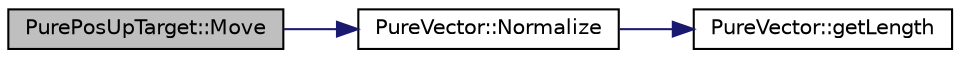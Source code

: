 digraph "PurePosUpTarget::Move"
{
 // LATEX_PDF_SIZE
  edge [fontname="Helvetica",fontsize="10",labelfontname="Helvetica",labelfontsize="10"];
  node [fontname="Helvetica",fontsize="10",shape=record];
  rankdir="LR";
  Node1 [label="PurePosUpTarget::Move",height=0.2,width=0.4,color="black", fillcolor="grey75", style="filled", fontcolor="black",tooltip="Moves forward or backward by the specified amount based on current direction."];
  Node1 -> Node2 [color="midnightblue",fontsize="10",style="solid",fontname="Helvetica"];
  Node2 [label="PureVector::Normalize",height=0.2,width=0.4,color="black", fillcolor="white", style="filled",URL="$class_pure_vector.html#a011fd4f34f4a288519986fe51219c245",tooltip="Normalizes the coordinates."];
  Node2 -> Node3 [color="midnightblue",fontsize="10",style="solid",fontname="Helvetica"];
  Node3 [label="PureVector::getLength",height=0.2,width=0.4,color="black", fillcolor="white", style="filled",URL="$class_pure_vector.html#ab46a1c67a233f83d514d96194481f747",tooltip="Gets the length."];
}
